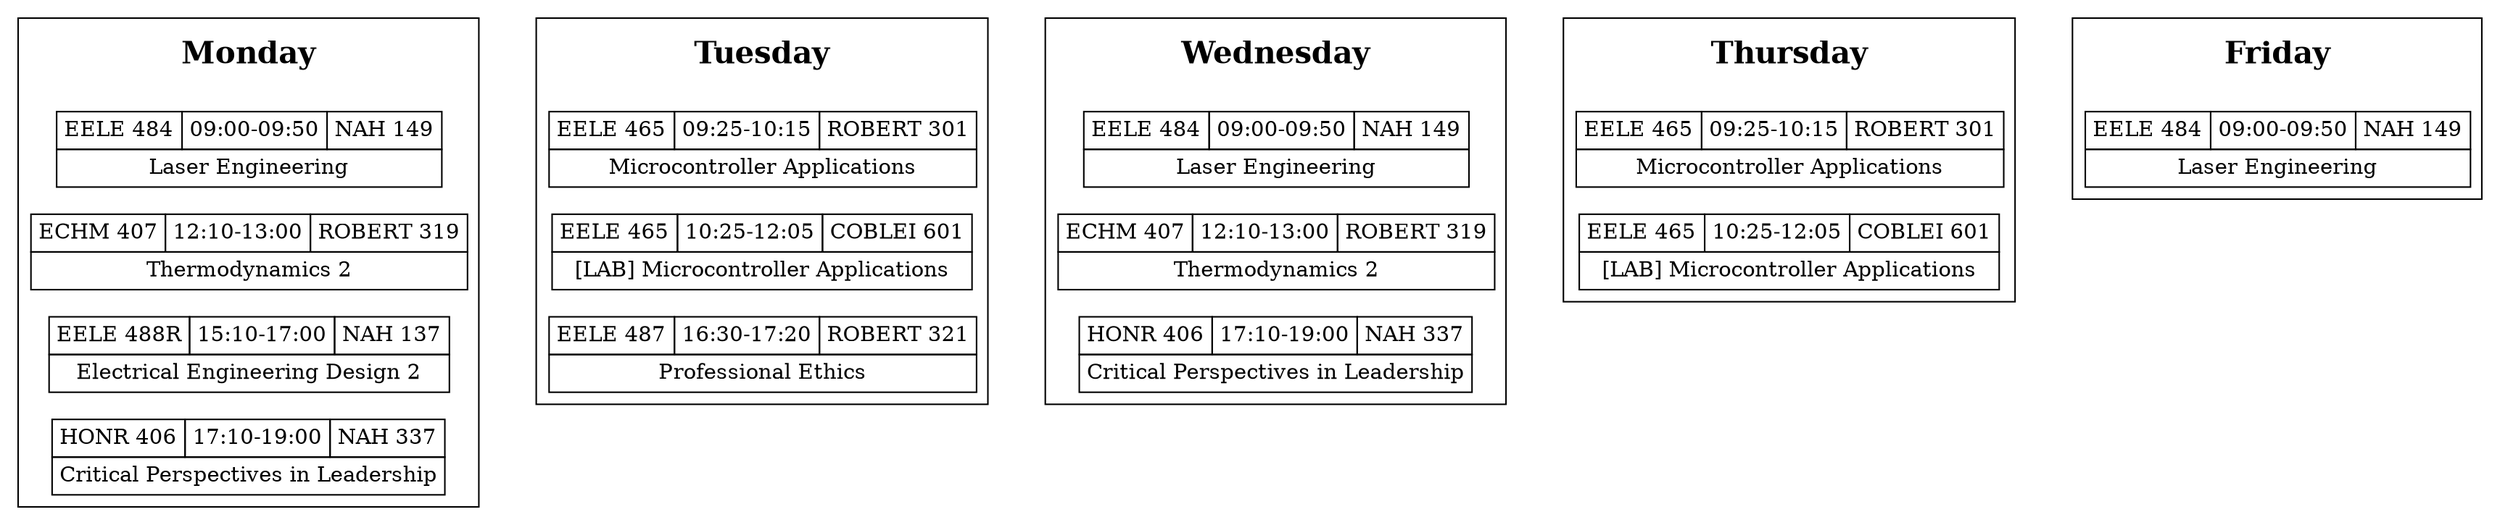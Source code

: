 digraph schedule {
    ranksep=.75; rankdir=LR; splines=false;

    {node [shape=plaintext, fontsize=20, label=<<B>\N</B>>];
	"Monday" -> "Tuesday" -> "Wednesday" -> "Thursday" -> "Friday" [style=invis];
    }

    {node [shape=none, margin=0]
	subgraph clustermonday { rank = same; "Monday"; "EELE484-m"; "ECHM407-m"; "EELE489R-m"; "HONR406-m"; }
    }

    "EELE484-m" [label=<
		 <TABLE BORDER="0" CELLBORDER="1" CELLSPACING="0" CELLPADDING="4">
		 <TR>
		 <TD>EELE 484</TD>
		 <TD>09:00-09:50</TD>
		 <TD>NAH 149</TD>
		 </TR>
		 <TR><TD COLSPAN="3">Laser Engineering</TD></TR>
		 </TABLE>>];

    "ECHM407-m" [label=<
		 <TABLE BORDER="0" CELLBORDER="1" CELLSPACING="0" CELLPADDING="4">
		 <TR>
		 <TD>ECHM 407</TD>
		 <TD>12:10-13:00</TD>
		 <TD>ROBERT 319</TD>
		 </TR>
		 <TR><TD COLSPAN="3">Thermodynamics 2</TD></TR>
		 </TABLE>>];

    "EELE489R-m" [label=<
		 <TABLE BORDER="0" CELLBORDER="1" CELLSPACING="0" CELLPADDING="4">
		 <TR>
		 <TD>EELE 488R</TD>
		 <TD>15:10-17:00</TD>
		 <TD>NAH 137</TD>
		 </TR>
		 <TR><TD COLSPAN="3">Electrical Engineering Design 2</TD></TR>
		 </TABLE>>];

    "HONR406-m" [label=<
		 <TABLE BORDER="0" CELLBORDER="1" CELLSPACING="0" CELLPADDING="4">
		 <TR>
		 <TD>HONR 406</TD>
		 <TD>17:10-19:00</TD>
		 <TD>NAH 337</TD>
		 </TR>
		 <TR><TD COLSPAN="3">Critical Perspectives in Leadership</TD></TR>
		 </TABLE>>];

    {node [shape=none, margin=0]
	subgraph clustertuesday { rank = same; "Tuesday"; "EELE465-t"; "EELE465-t-lab"; "EELE487-t"; }
    }

    "EELE465-t" [label=<
		 <TABLE BORDER="0" CELLBORDER="1" CELLSPACING="0" CELLPADDING="4">
		 <TR>
		 <TD>EELE 465</TD>
		 <TD>09:25-10:15</TD>
		 <TD>ROBERT 301</TD>
		 </TR>
		 <TR><TD COLSPAN="3">Microcontroller Applications</TD></TR>
		 </TABLE>>];

    "EELE465-t-lab" [label=<
		 <TABLE BORDER="0" CELLBORDER="1" CELLSPACING="0" CELLPADDING="4">
		 <TR>
		 <TD>EELE 465</TD>
		 <TD>10:25-12:05</TD>
		 <TD>COBLEI 601</TD>
		 </TR>
		 <TR><TD COLSPAN="3">[LAB] Microcontroller Applications</TD></TR>
		 </TABLE>>];

    "EELE487-t" [label=<
		 <TABLE BORDER="0" CELLBORDER="1" CELLSPACING="0" CELLPADDING="4">
		 <TR>
		 <TD>EELE 487</TD>
		 <TD>16:30-17:20</TD>
		 <TD>ROBERT 321</TD>
		 </TR>
		 <TR><TD COLSPAN="3">Professional Ethics</TD></TR>
		 </TABLE>>];

    {node [shape=none, margin=0]
	subgraph clusterwednesday { rank = same; "Wednesday"; "EELE484-w"; "ECHM407-w"; "HONR406-w"; }
    }

    "EELE484-w" [label=<
		 <TABLE BORDER="0" CELLBORDER="1" CELLSPACING="0" CELLPADDING="4">
		 <TR>
		 <TD>EELE 484</TD>
		 <TD>09:00-09:50</TD>
		 <TD>NAH 149</TD>
		 </TR>
		 <TR><TD COLSPAN="3">Laser Engineering</TD></TR>
		 </TABLE>>];

    "ECHM407-w" [label=<
		 <TABLE BORDER="0" CELLBORDER="1" CELLSPACING="0" CELLPADDING="4">
		 <TR>
		 <TD>ECHM 407</TD>
		 <TD>12:10-13:00</TD>
		 <TD>ROBERT 319</TD>
		 </TR>
		 <TR><TD COLSPAN="3">Thermodynamics 2</TD></TR>
		 </TABLE>>];

    "HONR406-w" [label=<
		 <TABLE BORDER="0" CELLBORDER="1" CELLSPACING="0" CELLPADDING="4">
		 <TR>
		 <TD>HONR 406</TD>
		 <TD>17:10-19:00</TD>
		 <TD>NAH 337</TD>
		 </TR>
		 <TR><TD COLSPAN="3">Critical Perspectives in Leadership</TD></TR>
		 </TABLE>>];

    {node [shape=none, margin=0]
	subgraph clusterthursday { rank = same; "Thursday"; "EELE465-r"; "EELE465-r-lab"; }
    }

    "EELE465-r" [label=<
		 <TABLE BORDER="0" CELLBORDER="1" CELLSPACING="0" CELLPADDING="4">
		 <TR>
		 <TD>EELE 465</TD>
		 <TD>09:25-10:15</TD>
		 <TD>ROBERT 301</TD>
		 </TR>
		 <TR><TD COLSPAN="3">Microcontroller Applications</TD></TR>
		 </TABLE>>];

    "EELE465-r-lab" [label=<
		 <TABLE BORDER="0" CELLBORDER="1" CELLSPACING="0" CELLPADDING="4">
		 <TR>
		 <TD>EELE 465</TD>
		 <TD>10:25-12:05</TD>
		 <TD>COBLEI 601</TD>
		 </TR>
		 <TR><TD COLSPAN="3">[LAB] Microcontroller Applications</TD></TR>
		 </TABLE>>];

    {node [shape=none, margin=0]
	subgraph clusterfriday { rank = same; "Friday"; "EELE484-f"; }
    }

    "EELE484-f" [label=<
		 <TABLE BORDER="0" CELLBORDER="1" CELLSPACING="0" CELLPADDING="4">
		 <TR>
		 <TD>EELE 484</TD>
		 <TD>09:00-09:50</TD>
		 <TD>NAH 149</TD>
		 </TR>
		 <TR><TD COLSPAN="3">Laser Engineering</TD></TR>
		 </TABLE>>];
}
